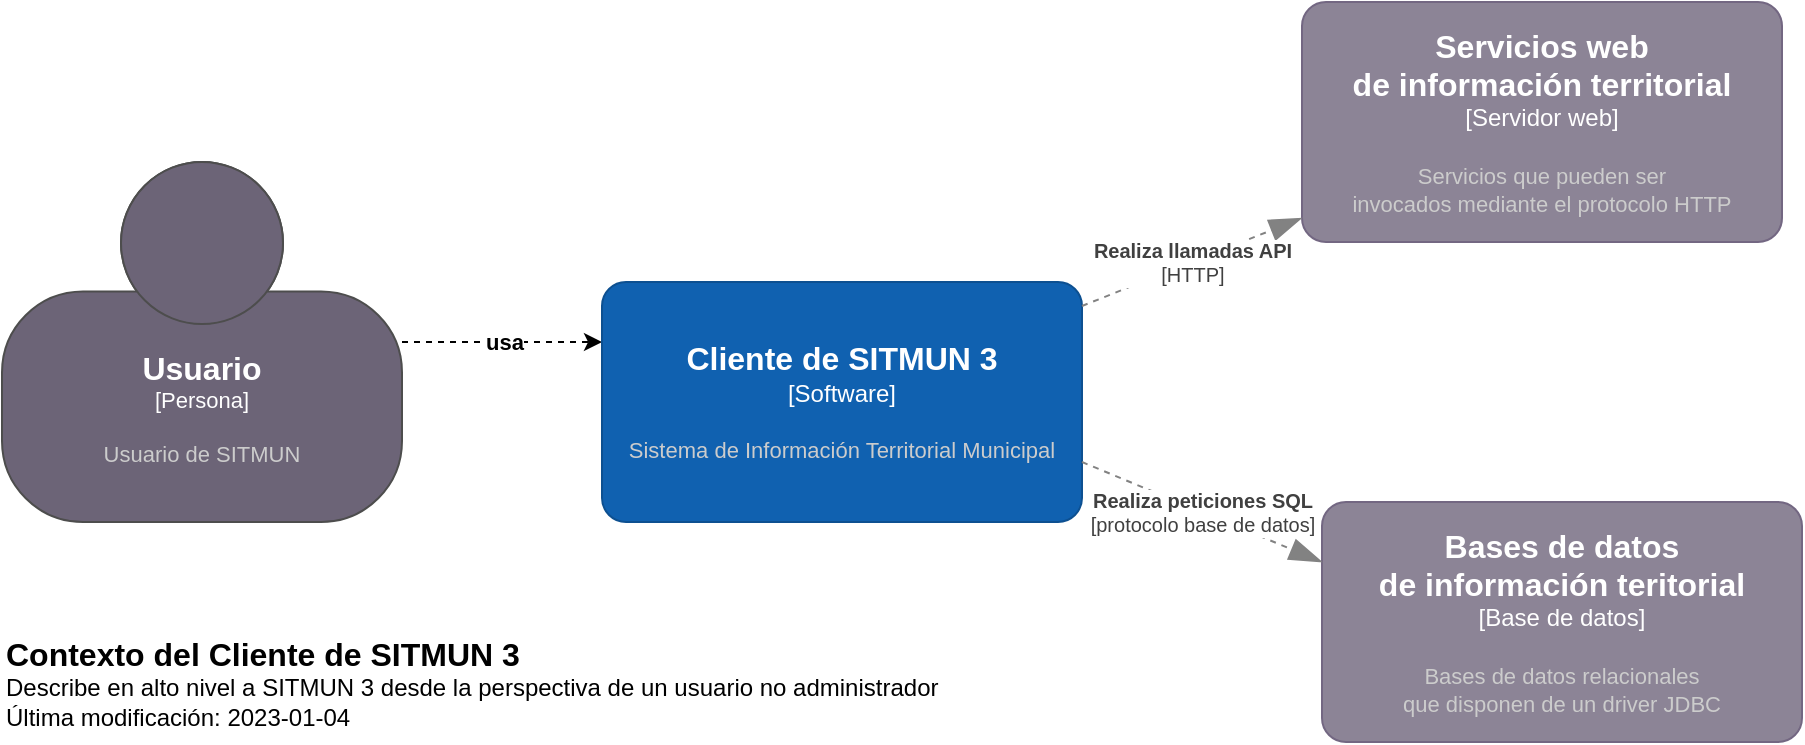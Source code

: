 <mxfile version="20.7.4" type="device" pages="2"><diagram id="6xW5eMUdsDD2T4iClGZL" name="Contexto Cliente SITMUN 3"><mxGraphModel dx="1114" dy="854" grid="1" gridSize="10" guides="1" tooltips="1" connect="1" arrows="1" fold="1" page="1" pageScale="1" pageWidth="827" pageHeight="1169" math="0" shadow="0"><root><mxCell id="0"/><mxCell id="1" parent="0"/><mxCell id="4rYLi4Q7h806Rp-S9DQ6-5" style="rounded=0;orthogonalLoop=1;jettySize=auto;html=1;dashed=1;entryX=0;entryY=0.25;entryDx=0;entryDy=0;entryPerimeter=0;" edge="1" parent="1" source="4rYLi4Q7h806Rp-S9DQ6-1" target="4rYLi4Q7h806Rp-S9DQ6-3"><mxGeometry relative="1" as="geometry"/></mxCell><mxCell id="4rYLi4Q7h806Rp-S9DQ6-7" value="usa" style="edgeLabel;html=1;align=center;verticalAlign=middle;resizable=0;points=[];fontStyle=1" vertex="1" connectable="0" parent="4rYLi4Q7h806Rp-S9DQ6-5"><mxGeometry x="-0.042" y="-3" relative="1" as="geometry"><mxPoint x="3" y="-3" as="offset"/></mxGeometry></mxCell><object placeholders="1" c4Name="Usuario" c4Type="Persona" c4Description="Usuario de SITMUN" label="&lt;font style=&quot;font-size: 16px&quot;&gt;&lt;b&gt;%c4Name%&lt;/b&gt;&lt;/font&gt;&lt;div&gt;[%c4Type%]&lt;/div&gt;&lt;br&gt;&lt;div&gt;&lt;font style=&quot;font-size: 11px&quot;&gt;&lt;font color=&quot;#cccccc&quot;&gt;%c4Description%&lt;/font&gt;&lt;/div&gt;" id="4rYLi4Q7h806Rp-S9DQ6-1"><mxCell style="html=1;fontSize=11;dashed=0;whiteSpace=wrap;fillColor=#6C6477;strokeColor=#4D4D4D;fontColor=#ffffff;shape=mxgraph.c4.person2;align=center;metaEdit=1;points=[[0.5,0,0],[1,0.5,0],[1,0.75,0],[0.75,1,0],[0.5,1,0],[0.25,1,0],[0,0.75,0],[0,0.5,0]];resizable=0;" vertex="1" parent="1"><mxGeometry y="320" width="200" height="180" as="geometry"/></mxCell></object><object placeholders="1" c4Name="Cliente de SITMUN 3" c4Type="Software" c4Description="Sistema de Información Territorial Municipal" label="&lt;font style=&quot;font-size: 16px&quot;&gt;&lt;b&gt;%c4Name%&lt;/b&gt;&lt;/font&gt;&lt;div&gt;[%c4Type%]&lt;/div&gt;&lt;br&gt;&lt;div&gt;&lt;font style=&quot;font-size: 11px&quot;&gt;&lt;font color=&quot;#cccccc&quot;&gt;%c4Description%&lt;/font&gt;&lt;/div&gt;" id="4rYLi4Q7h806Rp-S9DQ6-3"><mxCell style="rounded=1;whiteSpace=wrap;html=1;labelBackgroundColor=none;fillColor=#1061B0;fontColor=#ffffff;align=center;arcSize=10;strokeColor=#0D5091;metaEdit=1;resizable=0;points=[[0.25,0,0],[0.5,0,0],[0.75,0,0],[1,0.25,0],[1,0.5,0],[1,0.75,0],[0.75,1,0],[0.5,1,0],[0.25,1,0],[0,0.75,0],[0,0.5,0],[0,0.25,0]];" vertex="1" parent="1"><mxGeometry x="300" y="380" width="240" height="120" as="geometry"/></mxCell></object><object placeholders="1" c4Name="Servicios web&#10;de información territorial" c4Type="Servidor web" c4Description="Servicios que pueden ser&#10;invocados mediante el protocolo HTTP" label="&lt;font style=&quot;font-size: 16px&quot;&gt;&lt;b&gt;%c4Name%&lt;/b&gt;&lt;/font&gt;&lt;div&gt;[%c4Type%]&lt;/div&gt;&lt;br&gt;&lt;div&gt;&lt;font style=&quot;font-size: 11px&quot;&gt;&lt;font color=&quot;#cccccc&quot;&gt;%c4Description%&lt;/font&gt;&lt;/div&gt;" id="4rYLi4Q7h806Rp-S9DQ6-9"><mxCell style="rounded=1;whiteSpace=wrap;html=1;labelBackgroundColor=none;fillColor=#8C8496;fontColor=#ffffff;align=center;arcSize=10;strokeColor=#736782;metaEdit=1;resizable=0;points=[[0.25,0,0],[0.5,0,0],[0.75,0,0],[1,0.25,0],[1,0.5,0],[1,0.75,0],[0.75,1,0],[0.5,1,0],[0.25,1,0],[0,0.75,0],[0,0.5,0],[0,0.25,0]];" vertex="1" parent="1"><mxGeometry x="650" y="240" width="240" height="120" as="geometry"/></mxCell></object><object placeholders="1" c4Name="Bases de datos&#10;de información teritorial" c4Type="Base de datos" c4Description="Bases de datos relacionales&#10;que disponen de un driver JDBC" label="&lt;font style=&quot;font-size: 16px&quot;&gt;&lt;b&gt;%c4Name%&lt;/b&gt;&lt;/font&gt;&lt;div&gt;[%c4Type%]&lt;/div&gt;&lt;br&gt;&lt;div&gt;&lt;font style=&quot;font-size: 11px&quot;&gt;&lt;font color=&quot;#cccccc&quot;&gt;%c4Description%&lt;/font&gt;&lt;/div&gt;" id="4rYLi4Q7h806Rp-S9DQ6-10"><mxCell style="rounded=1;whiteSpace=wrap;html=1;labelBackgroundColor=none;fillColor=#8C8496;fontColor=#ffffff;align=center;arcSize=10;strokeColor=#736782;metaEdit=1;resizable=0;points=[[0.25,0,0],[0.5,0,0],[0.75,0,0],[1,0.25,0],[1,0.5,0],[1,0.75,0],[0.75,1,0],[0.5,1,0],[0.25,1,0],[0,0.75,0],[0,0.5,0],[0,0.25,0]];" vertex="1" parent="1"><mxGeometry x="660" y="490" width="240" height="120" as="geometry"/></mxCell></object><object placeholders="1" c4Type="Relationship" c4Technology="HTTP" c4Description="Realiza llamadas API" label="&lt;div style=&quot;text-align: left&quot;&gt;&lt;div style=&quot;text-align: center&quot;&gt;&lt;b&gt;%c4Description%&lt;/b&gt;&lt;/div&gt;&lt;div style=&quot;text-align: center&quot;&gt;[%c4Technology%]&lt;/div&gt;&lt;/div&gt;" id="4rYLi4Q7h806Rp-S9DQ6-11"><mxCell style="endArrow=blockThin;html=1;fontSize=10;fontColor=#404040;strokeWidth=1;endFill=1;strokeColor=#828282;elbow=vertical;metaEdit=1;endSize=14;startSize=14;jumpStyle=arc;jumpSize=16;rounded=0;dashed=1;" edge="1" parent="1" source="4rYLi4Q7h806Rp-S9DQ6-3" target="4rYLi4Q7h806Rp-S9DQ6-9"><mxGeometry width="240" relative="1" as="geometry"><mxPoint x="440" y="560" as="sourcePoint"/><mxPoint x="680" y="560" as="targetPoint"/></mxGeometry></mxCell></object><object placeholders="1" c4Type="Relationship" c4Technology="protocolo base de datos" c4Description="Realiza peticiones SQL" label="&lt;div style=&quot;text-align: left&quot;&gt;&lt;div style=&quot;text-align: center&quot;&gt;&lt;b&gt;%c4Description%&lt;/b&gt;&lt;/div&gt;&lt;div style=&quot;text-align: center&quot;&gt;[%c4Technology%]&lt;/div&gt;&lt;/div&gt;" id="4rYLi4Q7h806Rp-S9DQ6-12"><mxCell style="endArrow=blockThin;html=1;fontSize=10;fontColor=#404040;strokeWidth=1;endFill=1;strokeColor=#828282;elbow=vertical;metaEdit=1;endSize=14;startSize=14;jumpStyle=arc;jumpSize=16;rounded=0;dashed=1;entryX=0;entryY=0.25;entryDx=0;entryDy=0;entryPerimeter=0;exitX=1;exitY=0.75;exitDx=0;exitDy=0;exitPerimeter=0;" edge="1" parent="1" source="4rYLi4Q7h806Rp-S9DQ6-3" target="4rYLi4Q7h806Rp-S9DQ6-10"><mxGeometry width="240" relative="1" as="geometry"><mxPoint x="530" y="400.588" as="sourcePoint"/><mxPoint x="630" y="359.412" as="targetPoint"/></mxGeometry></mxCell></object><object placeholders="1" c4Name="Contexto del Cliente de SITMUN 3" c4Type="ContainerScopeBoundary" c4Description="Describe en alto nivel a SITMUN 3 desde la perspectiva de un usuario no administrador&#10;Última modificación: 2023-01-04" label="&lt;font style=&quot;font-size: 16px&quot;&gt;&lt;b&gt;&lt;div style=&quot;text-align: left&quot;&gt;%c4Name%&lt;/div&gt;&lt;/b&gt;&lt;/font&gt;&lt;div style=&quot;text-align: left&quot;&gt;%c4Description%&lt;/div&gt;" id="4rYLi4Q7h806Rp-S9DQ6-13"><mxCell style="text;html=1;strokeColor=none;fillColor=none;align=left;verticalAlign=top;whiteSpace=wrap;rounded=0;metaEdit=1;allowArrows=0;resizable=1;rotatable=0;connectable=0;recursiveResize=0;expand=0;pointerEvents=0;points=[[0.25,0,0],[0.5,0,0],[0.75,0,0],[1,0.25,0],[1,0.5,0],[1,0.75,0],[0.75,1,0],[0.5,1,0],[0.25,1,0],[0,0.75,0],[0,0.5,0],[0,0.25,0]];" vertex="1" parent="1"><mxGeometry y="550" width="480" height="60" as="geometry"/></mxCell></object></root></mxGraphModel></diagram><diagram id="vY773t3KNJRLTXJDRwei" name="Contenedor Cliente SITMUN 3"><mxGraphModel dx="1941" dy="2023" grid="1" gridSize="10" guides="1" tooltips="1" connect="1" arrows="1" fold="1" page="1" pageScale="1" pageWidth="827" pageHeight="1169" math="0" shadow="0"><root><mxCell id="0"/><mxCell id="1" parent="0"/><mxCell id="EKDNI5HGmmnmiqGsfs6g-7" style="edgeStyle=none;rounded=0;orthogonalLoop=1;jettySize=auto;html=1;dashed=1;" edge="1" parent="1" source="EKDNI5HGmmnmiqGsfs6g-1" target="EKDNI5HGmmnmiqGsfs6g-4"><mxGeometry relative="1" as="geometry"><Array as="points"><mxPoint x="310" y="400"/><mxPoint x="310" y="560"/></Array></mxGeometry></mxCell><mxCell id="jD9am76umjokdfCPqm0G-8" value="&lt;b&gt;Usa&lt;/b&gt;&lt;br&gt;[JSON/HTTPS/&lt;br&gt;JWT Usuario]" style="edgeLabel;html=1;align=center;verticalAlign=middle;resizable=0;points=[];" vertex="1" connectable="0" parent="EKDNI5HGmmnmiqGsfs6g-7"><mxGeometry x="-0.207" y="2" relative="1" as="geometry"><mxPoint as="offset"/></mxGeometry></mxCell><mxCell id="EKDNI5HGmmnmiqGsfs6g-8" style="edgeStyle=none;rounded=0;orthogonalLoop=1;jettySize=auto;html=1;dashed=1;" edge="1" parent="1" source="EKDNI5HGmmnmiqGsfs6g-1" target="EKDNI5HGmmnmiqGsfs6g-2"><mxGeometry relative="1" as="geometry"/></mxCell><mxCell id="jD9am76umjokdfCPqm0G-7" value="&lt;b&gt;Usa&lt;/b&gt;&lt;br&gt;[HTTPS/&lt;br&gt;JWT Configuración]" style="edgeLabel;html=1;align=center;verticalAlign=middle;resizable=0;points=[];" vertex="1" connectable="0" parent="EKDNI5HGmmnmiqGsfs6g-8"><mxGeometry x="-0.187" y="-1" relative="1" as="geometry"><mxPoint as="offset"/></mxGeometry></mxCell><mxCell id="EKDNI5HGmmnmiqGsfs6g-9" style="edgeStyle=none;rounded=0;orthogonalLoop=1;jettySize=auto;html=1;dashed=1;" edge="1" parent="1" source="EKDNI5HGmmnmiqGsfs6g-1" target="EKDNI5HGmmnmiqGsfs6g-6"><mxGeometry relative="1" as="geometry"/></mxCell><mxCell id="jD9am76umjokdfCPqm0G-9" value="&lt;b&gt;Usa&lt;/b&gt;&lt;br&gt;[HTTPS]" style="edgeLabel;html=1;align=center;verticalAlign=middle;resizable=0;points=[];" vertex="1" connectable="0" parent="EKDNI5HGmmnmiqGsfs6g-9"><mxGeometry x="-0.29" relative="1" as="geometry"><mxPoint y="1" as="offset"/></mxGeometry></mxCell><mxCell id="jD9am76umjokdfCPqm0G-4" style="edgeStyle=none;rounded=0;orthogonalLoop=1;jettySize=auto;html=1;dashed=1;" edge="1" parent="1" source="EKDNI5HGmmnmiqGsfs6g-1" target="jD9am76umjokdfCPqm0G-2"><mxGeometry relative="1" as="geometry"/></mxCell><mxCell id="jD9am76umjokdfCPqm0G-6" value="&lt;b&gt;Usa&lt;/b&gt;&lt;br&gt;[HTTPS]" style="edgeLabel;html=1;align=center;verticalAlign=middle;resizable=0;points=[];" vertex="1" connectable="0" parent="jD9am76umjokdfCPqm0G-4"><mxGeometry x="0.157" y="-1" relative="1" as="geometry"><mxPoint as="offset"/></mxGeometry></mxCell><object placeholders="1" c4Type="Visor" c4Container="Contenedor" c4Technology="TypeScript, &#10;Angular,&#10;SITNA API" c4Description="Visualiza información territorial  de forma interactiva" label="&lt;font style=&quot;font-size: 16px&quot;&gt;&lt;b&gt;%c4Type%&lt;/b&gt;&lt;/font&gt;&lt;div&gt;[%c4Container%:&amp;nbsp;%c4Technology%]&lt;/div&gt;&lt;br&gt;&lt;div&gt;&lt;font style=&quot;font-size: 11px&quot;&gt;&lt;font color=&quot;#E6E6E6&quot;&gt;%c4Description%&lt;/font&gt;&lt;/div&gt;" id="EKDNI5HGmmnmiqGsfs6g-1"><mxCell style="shape=mxgraph.c4.webBrowserContainer2;whiteSpace=wrap;html=1;boundedLbl=1;rounded=0;labelBackgroundColor=none;strokeColor=#118ACD;fillColor=#23A2D9;strokeColor=#118ACD;strokeColor2=#0E7DAD;fontSize=12;fontColor=#ffffff;align=center;metaEdit=1;points=[[0.5,0,0],[1,0.25,0],[1,0.5,0],[1,0.75,0],[0.5,1,0],[0,0.75,0],[0,0.5,0],[0,0.25,0]];resizable=0;" vertex="1" parent="1"><mxGeometry y="190" width="240" height="160" as="geometry"/></mxCell></object><mxCell id="EKDNI5HGmmnmiqGsfs6g-10" style="edgeStyle=none;rounded=0;orthogonalLoop=1;jettySize=auto;html=1;dashed=1;" edge="1" parent="1" source="EKDNI5HGmmnmiqGsfs6g-2" target="EKDNI5HGmmnmiqGsfs6g-4"><mxGeometry relative="1" as="geometry"/></mxCell><mxCell id="jD9am76umjokdfCPqm0G-10" value="&lt;b&gt;Usa&lt;/b&gt;&lt;br&gt;[HTTPS/&lt;br&gt;JWT Configuración]" style="edgeLabel;html=1;align=center;verticalAlign=middle;resizable=0;points=[];" vertex="1" connectable="0" parent="EKDNI5HGmmnmiqGsfs6g-10"><mxGeometry x="-0.12" y="2" relative="1" as="geometry"><mxPoint y="1" as="offset"/></mxGeometry></mxCell><mxCell id="jD9am76umjokdfCPqm0G-5" style="edgeStyle=none;rounded=0;orthogonalLoop=1;jettySize=auto;html=1;dashed=1;" edge="1" parent="1" source="EKDNI5HGmmnmiqGsfs6g-2" target="jD9am76umjokdfCPqm0G-1"><mxGeometry relative="1" as="geometry"/></mxCell><mxCell id="WjF-32Dt3Lc2oUYK9Dtd-4" value="&lt;b&gt;Usa&lt;/b&gt;&lt;br&gt;[HTTP/HTTPS]" style="edgeLabel;html=1;align=center;verticalAlign=middle;resizable=0;points=[];" vertex="1" connectable="0" parent="jD9am76umjokdfCPqm0G-5"><mxGeometry x="0.225" y="-1" relative="1" as="geometry"><mxPoint as="offset"/></mxGeometry></mxCell><mxCell id="WjF-32Dt3Lc2oUYK9Dtd-2" style="edgeStyle=none;rounded=0;orthogonalLoop=1;jettySize=auto;html=1;dashed=1;" edge="1" parent="1" source="EKDNI5HGmmnmiqGsfs6g-2" target="WjF-32Dt3Lc2oUYK9Dtd-1"><mxGeometry relative="1" as="geometry"/></mxCell><mxCell id="WjF-32Dt3Lc2oUYK9Dtd-3" value="&lt;b&gt;Usa&lt;/b&gt;&lt;br&gt;[JDBC]" style="edgeLabel;html=1;align=center;verticalAlign=middle;resizable=0;points=[];" vertex="1" connectable="0" parent="WjF-32Dt3Lc2oUYK9Dtd-2"><mxGeometry x="-0.071" y="2" relative="1" as="geometry"><mxPoint as="offset"/></mxGeometry></mxCell><object placeholders="1" c4Name="Middleware" c4Type="Contenedor" c4Technology="SpringBoot" c4Description="Actúa como vía de acceso a servicios restringidos y bases de datos" label="&lt;font style=&quot;font-size: 16px&quot;&gt;&lt;b&gt;%c4Name%&lt;/b&gt;&lt;/font&gt;&lt;div&gt;[%c4Type%: %c4Technology%]&lt;/div&gt;&lt;br&gt;&lt;div&gt;&lt;font style=&quot;font-size: 11px&quot;&gt;&lt;font color=&quot;#E6E6E6&quot;&gt;%c4Description%&lt;/font&gt;&lt;/div&gt;" id="EKDNI5HGmmnmiqGsfs6g-2"><mxCell style="rounded=1;whiteSpace=wrap;html=1;fontSize=11;labelBackgroundColor=none;fillColor=#23A2D9;fontColor=#ffffff;align=center;arcSize=10;strokeColor=#0E7DAD;metaEdit=1;resizable=0;points=[[0.25,0,0],[0.5,0,0],[0.75,0,0],[1,0.25,0],[1,0.5,0],[1,0.75,0],[0.75,1,0],[0.5,1,0],[0.25,1,0],[0,0.75,0],[0,0.5,0],[0,0.25,0]];" vertex="1" parent="1"><mxGeometry y="420" width="240" height="120" as="geometry"/></mxCell></object><mxCell id="EKDNI5HGmmnmiqGsfs6g-5" value="&lt;b&gt;Entrega&lt;/b&gt;&lt;br&gt;[HTTPS]" style="edgeStyle=none;rounded=0;orthogonalLoop=1;jettySize=auto;html=1;dashed=1;" edge="1" parent="1" source="EKDNI5HGmmnmiqGsfs6g-3" target="EKDNI5HGmmnmiqGsfs6g-1"><mxGeometry relative="1" as="geometry"/></mxCell><object placeholders="1" c4Name="Servidor estático" c4Type="Contenedor" c4Technology="Spring Boot" c4Description="Entrega el contenido estático y la aplicación cliente de SITMUN 3" label="&lt;font style=&quot;font-size: 16px&quot;&gt;&lt;b&gt;%c4Name%&lt;/b&gt;&lt;/font&gt;&lt;div&gt;[%c4Type%: %c4Technology%]&lt;/div&gt;&lt;br&gt;&lt;div&gt;&lt;font style=&quot;font-size: 11px&quot;&gt;&lt;font color=&quot;#E6E6E6&quot;&gt;%c4Description%&lt;/font&gt;&lt;/div&gt;" id="EKDNI5HGmmnmiqGsfs6g-3"><mxCell style="rounded=1;whiteSpace=wrap;html=1;fontSize=11;labelBackgroundColor=none;fillColor=#23A2D9;fontColor=#ffffff;align=center;arcSize=10;strokeColor=#0E7DAD;metaEdit=1;resizable=0;points=[[0.25,0,0],[0.5,0,0],[0.75,0,0],[1,0.25,0],[1,0.5,0],[1,0.75,0],[0.75,1,0],[0.5,1,0],[0.25,1,0],[0,0.75,0],[0,0.5,0],[0,0.25,0]];" vertex="1" parent="1"><mxGeometry x="380" y="210" width="240" height="120" as="geometry"/></mxCell></object><mxCell id="EKDNI5HGmmnmiqGsfs6g-12" style="edgeStyle=none;rounded=0;orthogonalLoop=1;jettySize=auto;html=1;dashed=1;" edge="1" parent="1" source="EKDNI5HGmmnmiqGsfs6g-4" target="EKDNI5HGmmnmiqGsfs6g-11"><mxGeometry relative="1" as="geometry"/></mxCell><mxCell id="uV9DWeHMn5WSI6cnVlyc-2" value="&lt;b&gt;Usa&lt;/b&gt;&lt;br&gt;[JDBC]" style="edgeLabel;html=1;align=center;verticalAlign=middle;resizable=0;points=[];" vertex="1" connectable="0" parent="EKDNI5HGmmnmiqGsfs6g-12"><mxGeometry x="-0.114" y="1" relative="1" as="geometry"><mxPoint as="offset"/></mxGeometry></mxCell><object placeholders="1" c4Name="API de configuración" c4Type="Container" c4Technology="SpringBoot, JWT" c4Description="Devuelve la configuración para clientes y&#10;peticiones al proxy dado un&#10;usuario/territorio/aplicación &#10;codificado en el token JWT." label="&lt;font style=&quot;font-size: 16px&quot;&gt;&lt;b&gt;%c4Name%&lt;/b&gt;&lt;/font&gt;&lt;div&gt;[%c4Type%: %c4Technology%]&lt;/div&gt;&lt;br&gt;&lt;div&gt;&lt;font style=&quot;font-size: 11px&quot;&gt;&lt;font color=&quot;#E6E6E6&quot;&gt;%c4Description%&lt;/font&gt;&lt;/div&gt;" id="EKDNI5HGmmnmiqGsfs6g-4"><mxCell style="rounded=1;whiteSpace=wrap;html=1;fontSize=11;labelBackgroundColor=none;fillColor=#23A2D9;fontColor=#ffffff;align=center;arcSize=10;strokeColor=#0E7DAD;metaEdit=1;resizable=0;points=[[0.25,0,0],[0.5,0,0],[0.75,0,0],[1,0.25,0],[1,0.5,0],[1,0.75,0],[0.75,1,0],[0.5,1,0],[0.25,1,0],[0,0.75,0],[0,0.5,0],[0,0.25,0]];" vertex="1" parent="1"><mxGeometry y="610" width="240" height="120" as="geometry"/></mxCell></object><mxCell id="EKDNI5HGmmnmiqGsfs6g-13" style="edgeStyle=none;rounded=0;orthogonalLoop=1;jettySize=auto;html=1;dashed=1;" edge="1" parent="1" source="EKDNI5HGmmnmiqGsfs6g-6" target="EKDNI5HGmmnmiqGsfs6g-11"><mxGeometry relative="1" as="geometry"/></mxCell><mxCell id="uV9DWeHMn5WSI6cnVlyc-1" value="&lt;b&gt;Usa&lt;/b&gt;&lt;br&gt;[JDBC]" style="edgeLabel;html=1;align=center;verticalAlign=middle;resizable=0;points=[];" vertex="1" connectable="0" parent="EKDNI5HGmmnmiqGsfs6g-13"><mxGeometry x="-0.386" y="-1" relative="1" as="geometry"><mxPoint as="offset"/></mxGeometry></mxCell><object placeholders="1" c4Name="API de autenticación" c4Type="Container" c4Technology="SpringBoot, JWT" c4Description="Description of container role/responsibility." label="&lt;font style=&quot;font-size: 16px&quot;&gt;&lt;b&gt;%c4Name%&lt;/b&gt;&lt;/font&gt;&lt;div&gt;[%c4Type%: %c4Technology%]&lt;/div&gt;&lt;br&gt;&lt;div&gt;&lt;font style=&quot;font-size: 11px&quot;&gt;&lt;font color=&quot;#E6E6E6&quot;&gt;%c4Description%&lt;/font&gt;&lt;/div&gt;" id="EKDNI5HGmmnmiqGsfs6g-6"><mxCell style="rounded=1;whiteSpace=wrap;html=1;fontSize=11;labelBackgroundColor=none;fillColor=#23A2D9;fontColor=#ffffff;align=center;arcSize=10;strokeColor=#0E7DAD;metaEdit=1;resizable=0;points=[[0.25,0,0],[0.5,0,0],[0.75,0,0],[1,0.25,0],[1,0.5,0],[1,0.75,0],[0.75,1,0],[0.5,1,0],[0.25,1,0],[0,0.75,0],[0,0.5,0],[0,0.25,0]];" vertex="1" parent="1"><mxGeometry x="380" y="420" width="240" height="120" as="geometry"/></mxCell></object><object placeholders="1" c4Type="Base de datos" c4Container="Contenedor" c4Technology="e.g. Postgres" c4Description="Usuarios, Territorios, Aplicaciones y&#10;resto de entidades que forman parte &#10;de las Configuraciones" label="&lt;font style=&quot;font-size: 16px&quot;&gt;&lt;b&gt;%c4Type%&lt;/b&gt;&lt;/font&gt;&lt;div&gt;[%c4Container%:&amp;nbsp;%c4Technology%]&lt;/div&gt;&lt;br&gt;&lt;div&gt;&lt;font style=&quot;font-size: 11px&quot;&gt;&lt;font color=&quot;#E6E6E6&quot;&gt;%c4Description%&lt;/font&gt;&lt;/div&gt;" id="EKDNI5HGmmnmiqGsfs6g-11"><mxCell style="shape=cylinder3;size=15;whiteSpace=wrap;html=1;boundedLbl=1;rounded=0;labelBackgroundColor=none;fillColor=#23A2D9;fontSize=12;fontColor=#ffffff;align=center;strokeColor=#0E7DAD;metaEdit=1;points=[[0.5,0,0],[1,0.25,0],[1,0.5,0],[1,0.75,0],[0.5,1,0],[0,0.75,0],[0,0.5,0],[0,0.25,0]];resizable=0;" vertex="1" parent="1"><mxGeometry x="380" y="610" width="240" height="120" as="geometry"/></mxCell></object><object placeholders="1" c4Name="Servicios web de información&#10;territorial restringidos" c4Type="Servidor web" c4Description="Servicios que sólo pueden ser&#10;invocados por el cliente de SITMUN &#10;a través del proxy" label="&lt;font style=&quot;font-size: 16px&quot;&gt;&lt;b&gt;%c4Name%&lt;/b&gt;&lt;/font&gt;&lt;div&gt;[%c4Type%]&lt;/div&gt;&lt;br&gt;&lt;div&gt;&lt;font style=&quot;font-size: 11px&quot;&gt;&lt;font color=&quot;#cccccc&quot;&gt;%c4Description%&lt;/font&gt;&lt;/div&gt;" id="jD9am76umjokdfCPqm0G-1"><mxCell style="rounded=1;whiteSpace=wrap;html=1;labelBackgroundColor=none;fillColor=#8C8496;fontColor=#ffffff;align=center;arcSize=10;strokeColor=#736782;metaEdit=1;resizable=0;points=[[0.25,0,0],[0.5,0,0],[0.75,0,0],[1,0.25,0],[1,0.5,0],[1,0.75,0],[0.75,1,0],[0.5,1,0],[0.25,1,0],[0,0.75,0],[0,0.5,0],[0,0.25,0]];" vertex="1" parent="1"><mxGeometry x="-360" y="420" width="240" height="120" as="geometry"/></mxCell></object><object placeholders="1" c4Name="Servicios web de &#10;información territorial públicos" c4Type="Servidor web" c4Description="Servicios que pueden ser&#10;invocados mediante el protocolo HTTP &#10;desde el cliente de SITMUN" label="&lt;font style=&quot;font-size: 16px&quot;&gt;&lt;b&gt;%c4Name%&lt;/b&gt;&lt;/font&gt;&lt;div&gt;[%c4Type%]&lt;/div&gt;&lt;br&gt;&lt;div&gt;&lt;font style=&quot;font-size: 11px&quot;&gt;&lt;font color=&quot;#cccccc&quot;&gt;%c4Description%&lt;/font&gt;&lt;/div&gt;" id="jD9am76umjokdfCPqm0G-2"><mxCell style="rounded=1;whiteSpace=wrap;html=1;labelBackgroundColor=none;fillColor=#8C8496;fontColor=#ffffff;align=center;arcSize=10;strokeColor=#736782;metaEdit=1;resizable=0;points=[[0.25,0,0],[0.5,0,0],[0.75,0,0],[1,0.25,0],[1,0.5,0],[1,0.75,0],[0.75,1,0],[0.5,1,0],[0.25,1,0],[0,0.75,0],[0,0.5,0],[0,0.25,0]];" vertex="1" parent="1"><mxGeometry x="-360" y="210" width="240" height="120" as="geometry"/></mxCell></object><object placeholders="1" c4Name="Bases de datos&#10;de información teritorial" c4Type="Base de datos" c4Description="Bases de datos relacionales&#10;que disponen de un driver JDBC" label="&lt;font style=&quot;font-size: 16px&quot;&gt;&lt;b&gt;%c4Name%&lt;/b&gt;&lt;/font&gt;&lt;div&gt;[%c4Type%]&lt;/div&gt;&lt;br&gt;&lt;div&gt;&lt;font style=&quot;font-size: 11px&quot;&gt;&lt;font color=&quot;#cccccc&quot;&gt;%c4Description%&lt;/font&gt;&lt;/div&gt;" id="WjF-32Dt3Lc2oUYK9Dtd-1"><mxCell style="rounded=1;whiteSpace=wrap;html=1;labelBackgroundColor=none;fillColor=#8C8496;fontColor=#ffffff;align=center;arcSize=10;strokeColor=#736782;metaEdit=1;resizable=0;points=[[0.25,0,0],[0.5,0,0],[0.75,0,0],[1,0.25,0],[1,0.5,0],[1,0.75,0],[0.75,1,0],[0.5,1,0],[0.25,1,0],[0,0.75,0],[0,0.5,0],[0,0.25,0]];" vertex="1" parent="1"><mxGeometry x="-360" y="610" width="240" height="120" as="geometry"/></mxCell></object><mxCell id="ia21qMOTjbVeU2Z1vvzQ-2" style="edgeStyle=none;rounded=0;orthogonalLoop=1;jettySize=auto;html=1;entryX=0.5;entryY=0;entryDx=0;entryDy=0;entryPerimeter=0;dashed=1;" edge="1" parent="1" source="ia21qMOTjbVeU2Z1vvzQ-1" target="EKDNI5HGmmnmiqGsfs6g-1"><mxGeometry relative="1" as="geometry"/></mxCell><mxCell id="ia21qMOTjbVeU2Z1vvzQ-3" value="&lt;b&gt;Usa&lt;/b&gt;" style="edgeLabel;html=1;align=center;verticalAlign=middle;resizable=0;points=[];" vertex="1" connectable="0" parent="ia21qMOTjbVeU2Z1vvzQ-2"><mxGeometry x="-0.318" y="-1" relative="1" as="geometry"><mxPoint y="1" as="offset"/></mxGeometry></mxCell><object placeholders="1" c4Name="Usuario" c4Type="Persona" c4Description="Usuario de SITMUN" label="&lt;font style=&quot;font-size: 16px&quot;&gt;&lt;b&gt;%c4Name%&lt;/b&gt;&lt;/font&gt;&lt;div&gt;[%c4Type%]&lt;/div&gt;&lt;br&gt;&lt;div&gt;&lt;font style=&quot;font-size: 11px&quot;&gt;&lt;font color=&quot;#cccccc&quot;&gt;%c4Description%&lt;/font&gt;&lt;/div&gt;" id="ia21qMOTjbVeU2Z1vvzQ-1"><mxCell style="html=1;fontSize=11;dashed=0;whiteSpace=wrap;fillColor=#6C6477;strokeColor=#4D4D4D;fontColor=#ffffff;shape=mxgraph.c4.person2;align=center;metaEdit=1;points=[[0.5,0,0],[1,0.5,0],[1,0.75,0],[0.75,1,0],[0.5,1,0],[0.25,1,0],[0,0.75,0],[0,0.5,0]];resizable=0;" vertex="1" parent="1"><mxGeometry x="20" y="-100" width="200" height="180" as="geometry"/></mxCell></object><object placeholders="1" c4Name="Cliente SITMUN 3" c4Type="ContainerScopeBoundary" c4Application="Contenedor" label="&lt;font style=&quot;font-size: 16px&quot;&gt;&lt;b&gt;&lt;div style=&quot;text-align: left&quot;&gt;%c4Name%&lt;/div&gt;&lt;/b&gt;&lt;/font&gt;&lt;div style=&quot;text-align: left&quot;&gt;[%c4Application%]&lt;/div&gt;" id="ia21qMOTjbVeU2Z1vvzQ-4"><mxCell style="rounded=1;fontSize=11;whiteSpace=wrap;html=1;dashed=1;arcSize=20;fillColor=none;strokeColor=#666666;fontColor=#333333;labelBackgroundColor=none;align=left;verticalAlign=bottom;labelBorderColor=none;spacingTop=0;spacing=10;dashPattern=8 4;metaEdit=1;rotatable=0;perimeter=rectanglePerimeter;noLabel=0;labelPadding=0;allowArrows=0;connectable=0;expand=0;recursiveResize=0;editable=1;pointerEvents=0;absoluteArcSize=1;points=[[0.25,0,0],[0.5,0,0],[0.75,0,0],[1,0.25,0],[1,0.5,0],[1,0.75,0],[0.75,1,0],[0.5,1,0],[0.25,1,0],[0,0.75,0],[0,0.5,0],[0,0.25,0]];" vertex="1" parent="1"><mxGeometry x="-20" y="170" width="660" height="605" as="geometry"/></mxCell></object></root></mxGraphModel></diagram></mxfile>